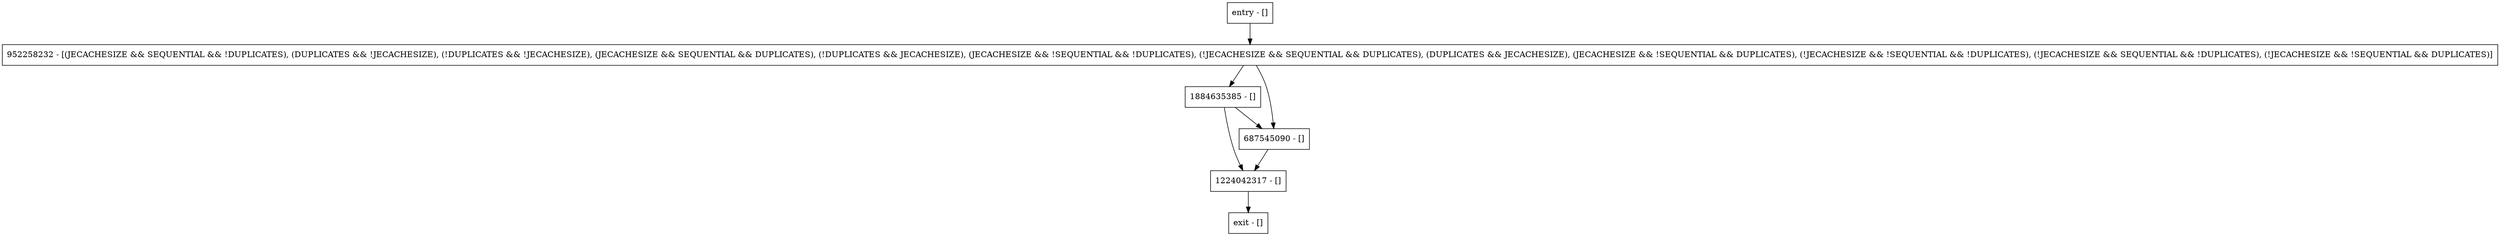 digraph setLsn {
node [shape=record];
entry [label="entry - []"];
exit [label="exit - []"];
1884635385 [label="1884635385 - []"];
1224042317 [label="1224042317 - []"];
687545090 [label="687545090 - []"];
952258232 [label="952258232 - [(JECACHESIZE && SEQUENTIAL && !DUPLICATES), (DUPLICATES && !JECACHESIZE), (!DUPLICATES && !JECACHESIZE), (JECACHESIZE && SEQUENTIAL && DUPLICATES), (!DUPLICATES && JECACHESIZE), (JECACHESIZE && !SEQUENTIAL && !DUPLICATES), (!JECACHESIZE && SEQUENTIAL && DUPLICATES), (DUPLICATES && JECACHESIZE), (JECACHESIZE && !SEQUENTIAL && DUPLICATES), (!JECACHESIZE && !SEQUENTIAL && !DUPLICATES), (!JECACHESIZE && SEQUENTIAL && !DUPLICATES), (!JECACHESIZE && !SEQUENTIAL && DUPLICATES)]"];
entry;
exit;
entry -> 952258232;
1884635385 -> 1224042317;
1884635385 -> 687545090;
1224042317 -> exit;
687545090 -> 1224042317;
952258232 -> 1884635385;
952258232 -> 687545090;
}
